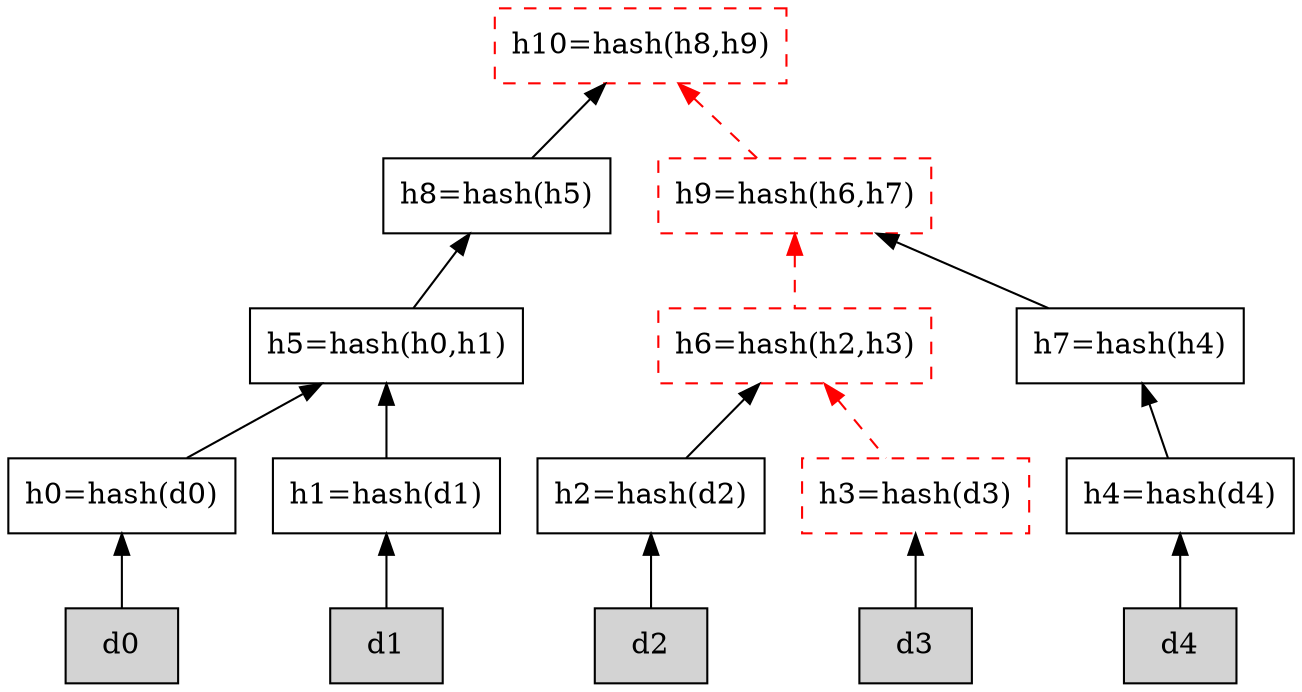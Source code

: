 digraph hierarchy {

node [shape=box]
edge [dir = back]

"h10" [label="h10=hash(h8,h9)",style=dashed,color=red];

"h10" -> "h8"
"h10" -> "h9" [style=dashed,color=red];
"h8" -> "h5"

"h8" [label="h8=hash(h5)"]
"h9" [label="h9=hash(h6,h7)",style=dashed,color=red];

"h9" -> "h6" [style=dashed,color=red];

"h9" -> "h7"
"h5" -> "h0"
"h5" -> "h1"

"h5" [label="h5=hash(h0,h1)"];

"h6" -> "h2"
"h6" -> "h3" [style=dashed,color=red];

"h6" [label="h6=hash(h2,h3)",style=dashed,color=red];
"h7" [label="h7=hash(h4)"];

"h7" -> "h4"

"h0" -> "d0"
"h1" -> "d1"
"h2" -> "d2"
"h3" -> "d3"
"h3" [style=dashed,color=red];
"h4" -> "d4"

"h0" [label="h0=hash(d0)"];
"h1" [label="h1=hash(d1)"];
"h2" [label="h2=hash(d2)"];
"h3" [label="h3=hash(d3)"];
"h4" [label="h4=hash(d4)"];

"d0" [style=filled];
"d1" [style=filled];
"d2" [style=filled];
"d3" [style=filled];
"d4" [style=filled];

}

